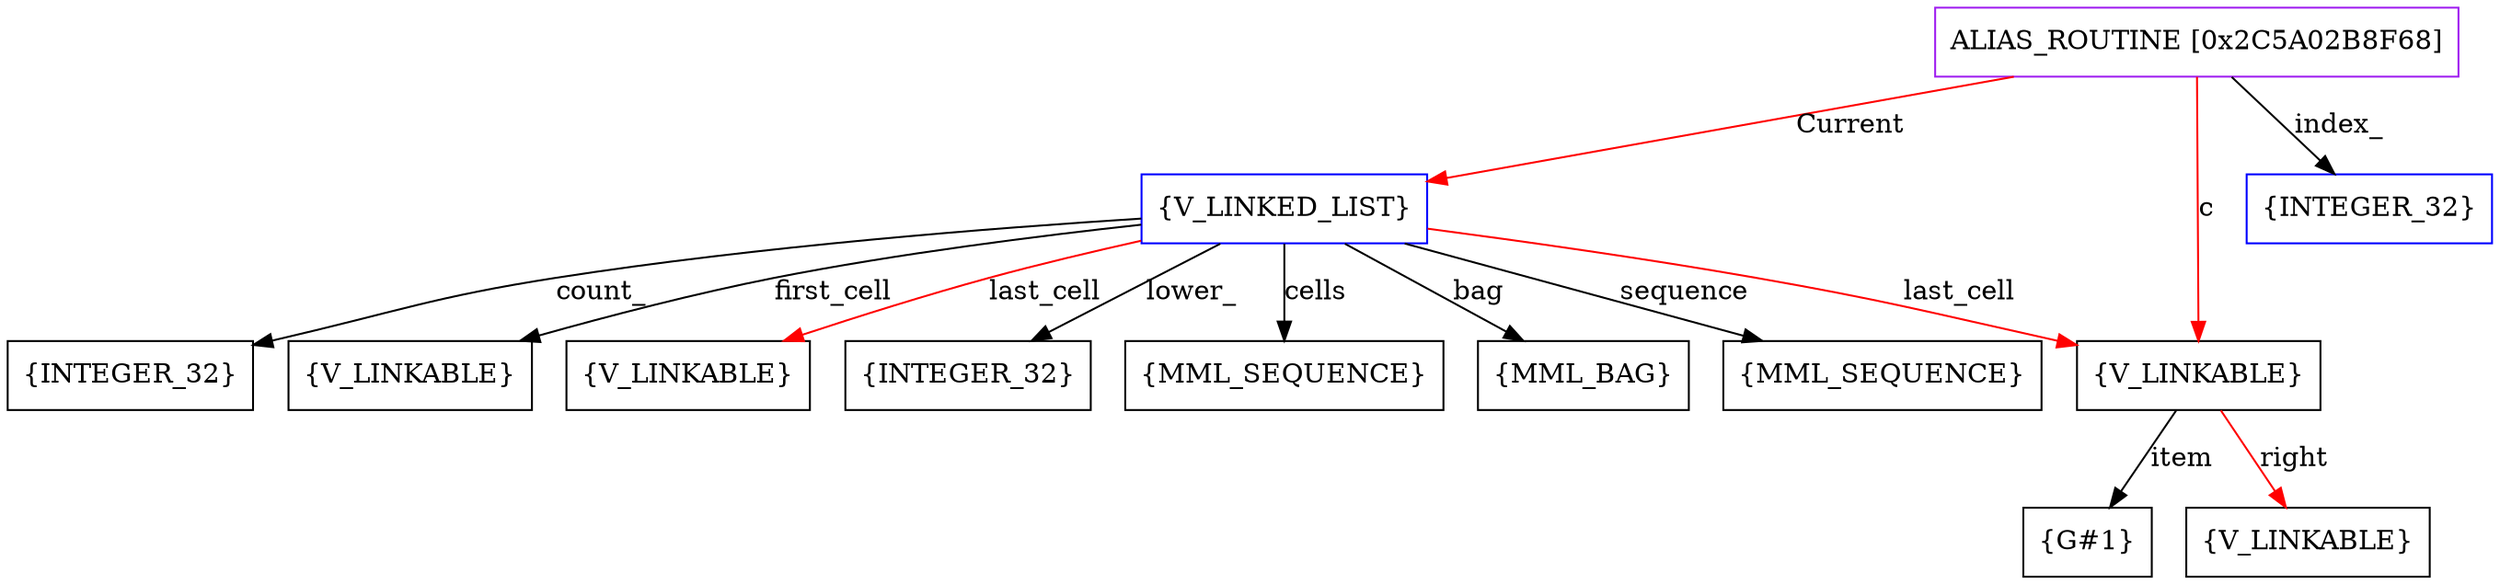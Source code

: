 digraph g {
	node [shape=box]
	b1[color=purple label=<ALIAS_ROUTINE [0x2C5A02B8F68]>]
	b2[color=blue label=<{V_LINKED_LIST}>]
	b3[label=<{INTEGER_32}>]
	b4[label=<{MML_BAG}>]
	b5[label=<{MML_SEQUENCE}>]
	b6[label=<{INTEGER_32}>]
	b7[label=<{V_LINKABLE}>]
	b8[label=<{V_LINKABLE}>]
	b9[label=<{V_LINKABLE}>]
	b10[label=<{G#1}>]
	b11[label=<{V_LINKABLE}>]
	b12[label=<{MML_SEQUENCE}>]
	b13[color=blue label=<{INTEGER_32}>]
	b1->b2[color=red label=<Current>]
	b2->b3[label=<lower_>]
	b2->b4[label=<bag>]
	b2->b5[label=<sequence>]
	b2->b6[label=<count_>]
	b2->b7[label=<first_cell>]
	b2->b8[color=red label=<last_cell>]
	b2->b9[color=red label=<last_cell>]
	b9->b10[label=<item>]
	b9->b11[color=red label=<right>]
	b2->b12[label=<cells>]
	b1->b9[color=red label=<c>]
	b1->b13[label=<index_>]
}
